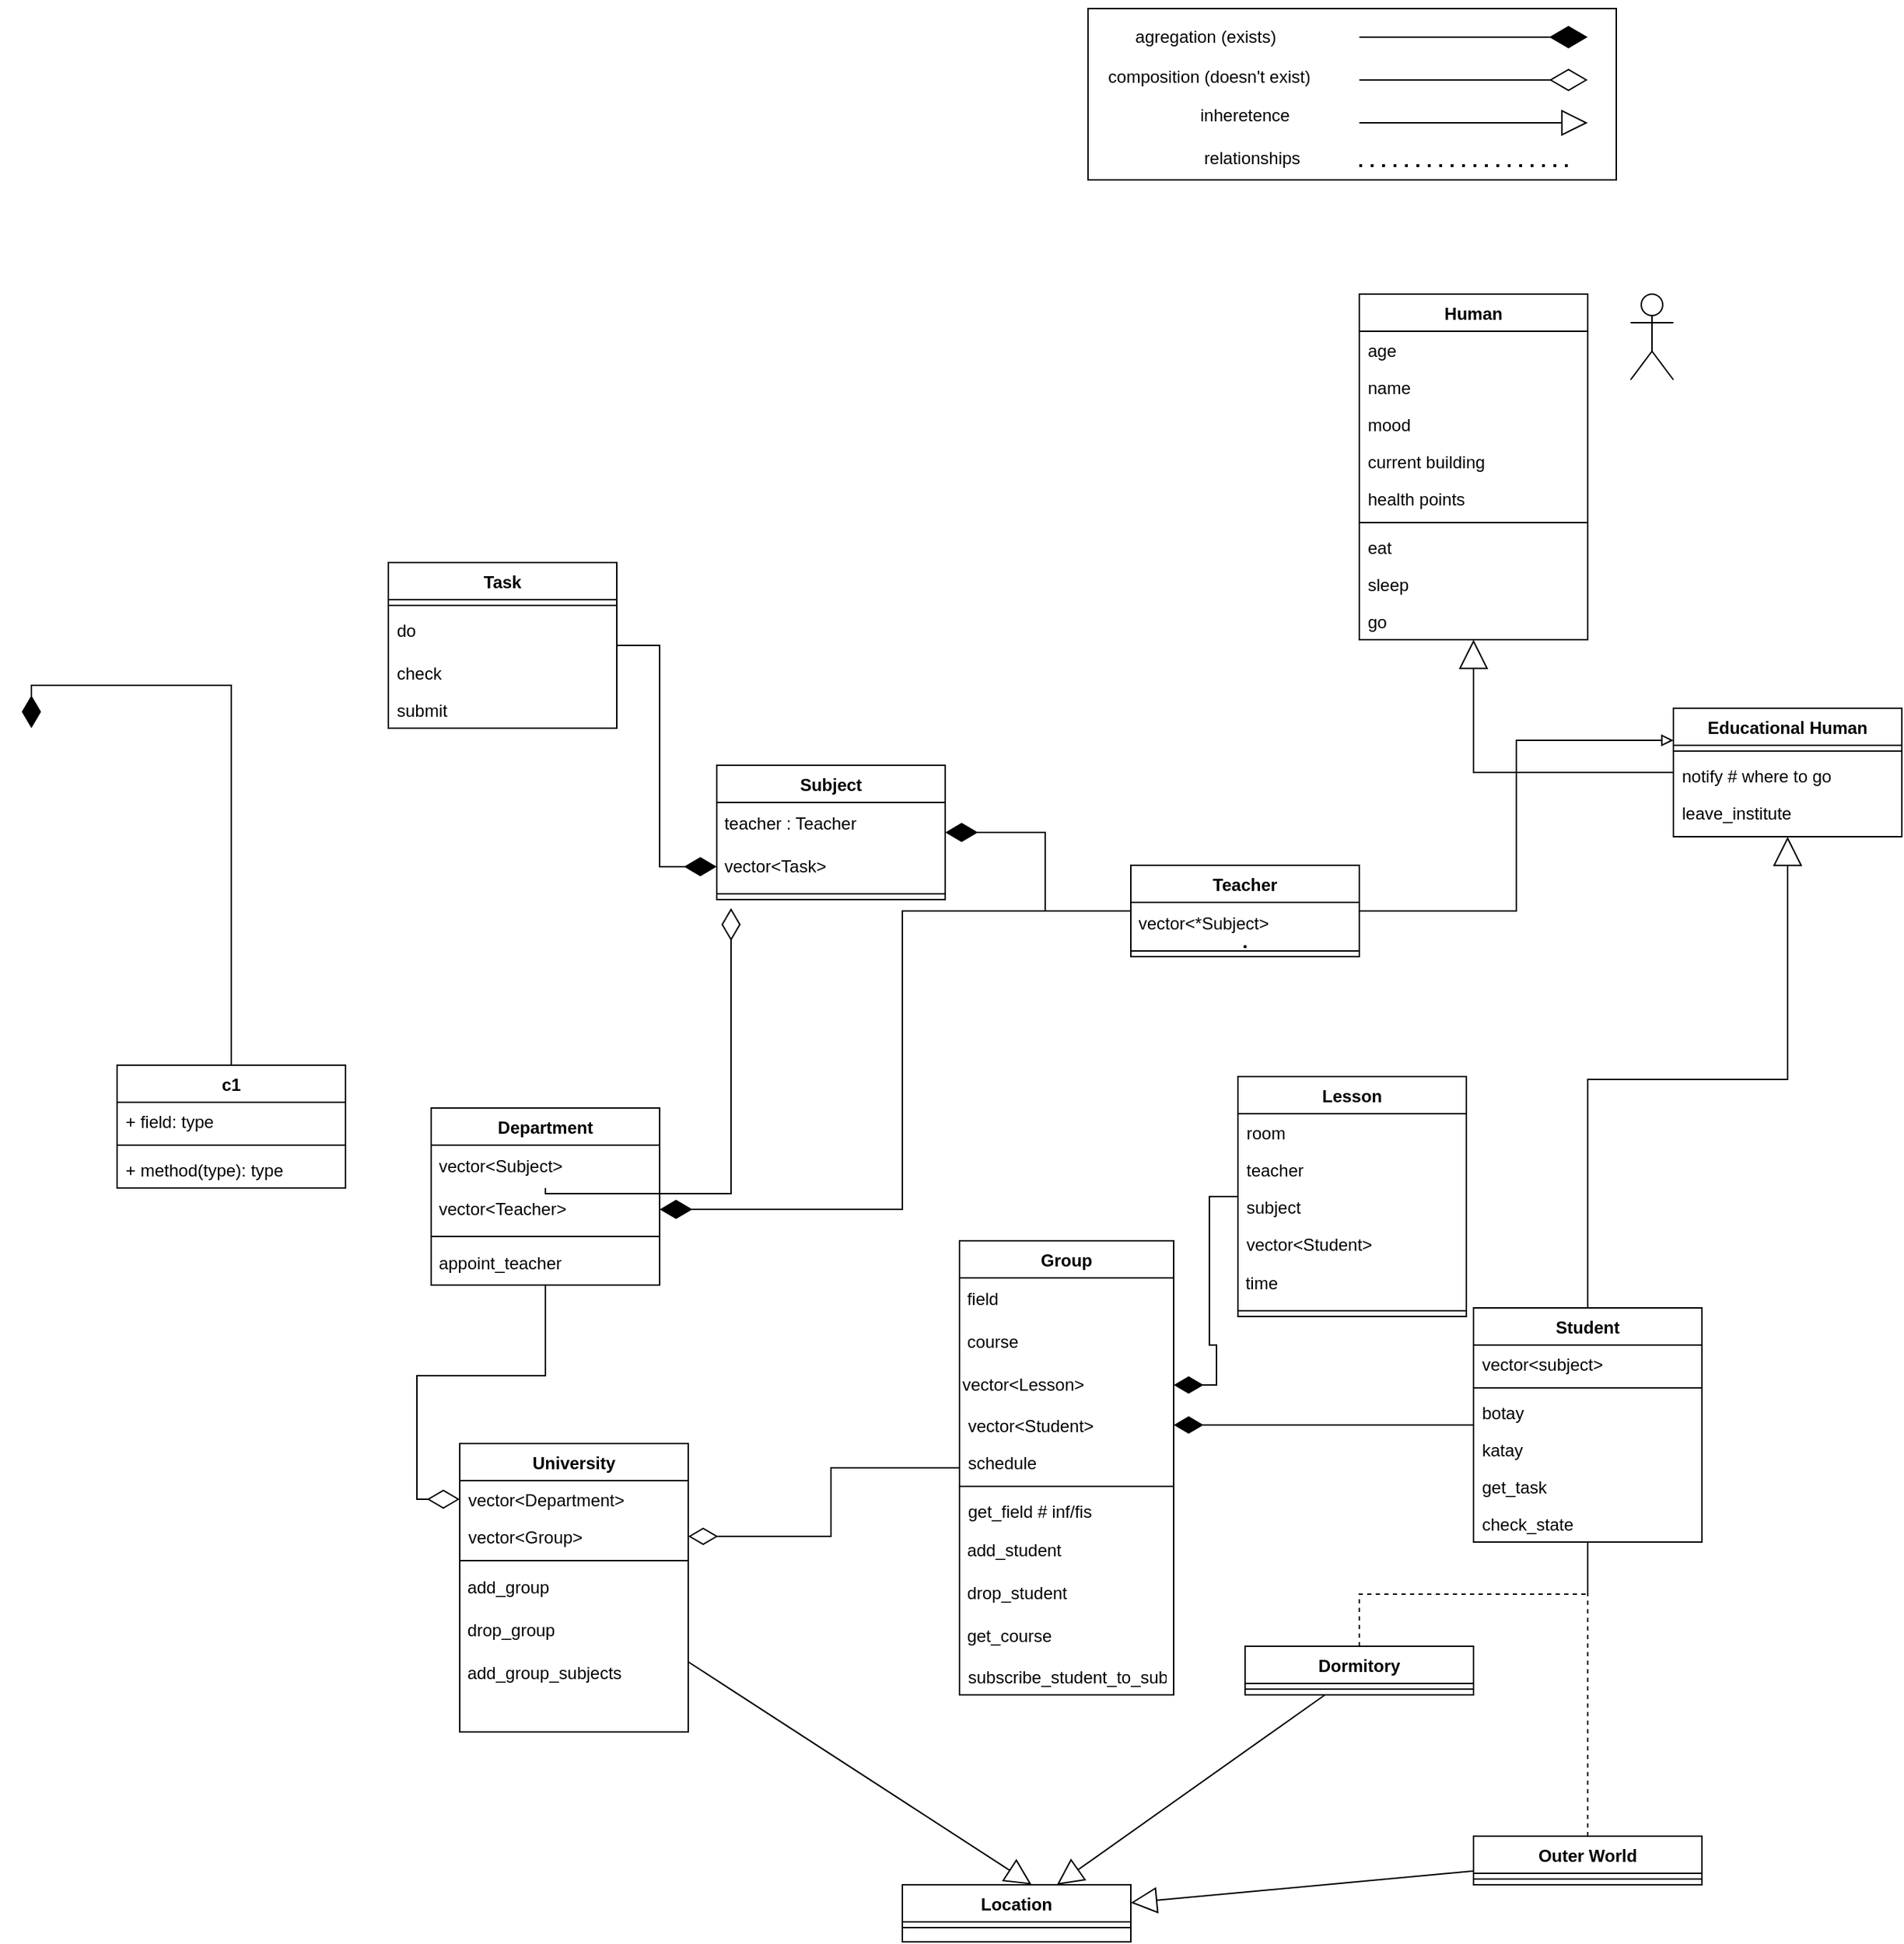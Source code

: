 <mxfile version="20.5.3" type="github" pages="2">
  <diagram id="C5RBs43oDa-KdzZeNtuy" name="arch">
    <mxGraphModel dx="1634" dy="439" grid="1" gridSize="10" guides="1" tooltips="1" connect="1" arrows="1" fold="1" page="1" pageScale="1" pageWidth="827" pageHeight="1169" math="0" shadow="0">
      <root>
        <mxCell id="WIyWlLk6GJQsqaUBKTNV-0" />
        <mxCell id="WIyWlLk6GJQsqaUBKTNV-1" parent="WIyWlLk6GJQsqaUBKTNV-0" />
        <mxCell id="woFlV1oVEV1j4pW9QUOj-0" value="" style="rounded=0;whiteSpace=wrap;html=1;" parent="WIyWlLk6GJQsqaUBKTNV-1" vertex="1">
          <mxGeometry x="590" y="540" width="370" height="120" as="geometry" />
        </mxCell>
        <mxCell id="LrhKDHcTdNilGxYMbkJ2-31" style="edgeStyle=orthogonalEdgeStyle;rounded=0;orthogonalLoop=1;jettySize=auto;html=1;endArrow=block;endFill=0;endSize=18;jumpSize=5;" parent="WIyWlLk6GJQsqaUBKTNV-1" source="woFlV1oVEV1j4pW9QUOj-1" target="woFlV1oVEV1j4pW9QUOj-28" edge="1">
          <mxGeometry relative="1" as="geometry" />
        </mxCell>
        <mxCell id="woFlV1oVEV1j4pW9QUOj-1" value="Educational Human&#xa;" style="swimlane;fontStyle=1;align=center;verticalAlign=top;childLayout=stackLayout;horizontal=1;startSize=26;horizontalStack=0;resizeParent=1;resizeLast=0;collapsible=1;marginBottom=0;rounded=0;shadow=0;strokeWidth=1;" parent="WIyWlLk6GJQsqaUBKTNV-1" vertex="1">
          <mxGeometry x="1000" y="1030" width="160" height="90" as="geometry">
            <mxRectangle x="230" y="140" width="160" height="26" as="alternateBounds" />
          </mxGeometry>
        </mxCell>
        <mxCell id="woFlV1oVEV1j4pW9QUOj-2" value="" style="line;html=1;strokeWidth=1;align=left;verticalAlign=middle;spacingTop=-1;spacingLeft=3;spacingRight=3;rotatable=0;labelPosition=right;points=[];portConstraint=eastwest;" parent="woFlV1oVEV1j4pW9QUOj-1" vertex="1">
          <mxGeometry y="26" width="160" height="8" as="geometry" />
        </mxCell>
        <mxCell id="woFlV1oVEV1j4pW9QUOj-3" value="notify # where to go" style="text;align=left;verticalAlign=top;spacingLeft=4;spacingRight=4;overflow=hidden;rotatable=0;points=[[0,0.5],[1,0.5]];portConstraint=eastwest;" parent="woFlV1oVEV1j4pW9QUOj-1" vertex="1">
          <mxGeometry y="34" width="160" height="26" as="geometry" />
        </mxCell>
        <mxCell id="woFlV1oVEV1j4pW9QUOj-4" value="leave_institute" style="text;strokeColor=none;fillColor=none;align=left;verticalAlign=top;spacingLeft=4;spacingRight=4;overflow=hidden;rotatable=0;points=[[0,0.5],[1,0.5]];portConstraint=eastwest;" parent="woFlV1oVEV1j4pW9QUOj-1" vertex="1">
          <mxGeometry y="60" width="160" height="26" as="geometry" />
        </mxCell>
        <mxCell id="LrhKDHcTdNilGxYMbkJ2-37" style="edgeStyle=orthogonalEdgeStyle;rounded=0;jumpSize=5;orthogonalLoop=1;jettySize=auto;html=1;endArrow=diamondThin;endFill=1;endSize=18;" parent="WIyWlLk6GJQsqaUBKTNV-1" source="woFlV1oVEV1j4pW9QUOj-5" target="woFlV1oVEV1j4pW9QUOj-46" edge="1">
          <mxGeometry relative="1" as="geometry" />
        </mxCell>
        <mxCell id="LrhKDHcTdNilGxYMbkJ2-39" style="edgeStyle=orthogonalEdgeStyle;rounded=0;jumpSize=5;orthogonalLoop=1;jettySize=auto;html=1;endArrow=block;endFill=0;endSize=18;" parent="WIyWlLk6GJQsqaUBKTNV-1" source="woFlV1oVEV1j4pW9QUOj-5" target="woFlV1oVEV1j4pW9QUOj-1" edge="1">
          <mxGeometry relative="1" as="geometry" />
        </mxCell>
        <mxCell id="woFlV1oVEV1j4pW9QUOj-5" value="Student" style="swimlane;fontStyle=1;align=center;verticalAlign=top;childLayout=stackLayout;horizontal=1;startSize=26;horizontalStack=0;resizeParent=1;resizeLast=0;collapsible=1;marginBottom=0;rounded=0;shadow=0;strokeWidth=1;" parent="WIyWlLk6GJQsqaUBKTNV-1" vertex="1">
          <mxGeometry x="860" y="1450" width="160" height="164" as="geometry">
            <mxRectangle x="130" y="380" width="160" height="26" as="alternateBounds" />
          </mxGeometry>
        </mxCell>
        <mxCell id="woFlV1oVEV1j4pW9QUOj-6" value="vector&lt;subject&gt;" style="text;align=left;verticalAlign=top;spacingLeft=4;spacingRight=4;overflow=hidden;rotatable=0;points=[[0,0.5],[1,0.5]];portConstraint=eastwest;" parent="woFlV1oVEV1j4pW9QUOj-5" vertex="1">
          <mxGeometry y="26" width="160" height="26" as="geometry" />
        </mxCell>
        <mxCell id="woFlV1oVEV1j4pW9QUOj-7" value="" style="line;html=1;strokeWidth=1;align=left;verticalAlign=middle;spacingTop=-1;spacingLeft=3;spacingRight=3;rotatable=0;labelPosition=right;points=[];portConstraint=eastwest;" parent="woFlV1oVEV1j4pW9QUOj-5" vertex="1">
          <mxGeometry y="52" width="160" height="8" as="geometry" />
        </mxCell>
        <mxCell id="woFlV1oVEV1j4pW9QUOj-8" value="botay" style="text;align=left;verticalAlign=top;spacingLeft=4;spacingRight=4;overflow=hidden;rotatable=0;points=[[0,0.5],[1,0.5]];portConstraint=eastwest;rounded=0;shadow=0;html=0;" parent="woFlV1oVEV1j4pW9QUOj-5" vertex="1">
          <mxGeometry y="60" width="160" height="26" as="geometry" />
        </mxCell>
        <mxCell id="woFlV1oVEV1j4pW9QUOj-9" value="katay" style="text;align=left;verticalAlign=top;spacingLeft=4;spacingRight=4;overflow=hidden;rotatable=0;points=[[0,0.5],[1,0.5]];portConstraint=eastwest;" parent="woFlV1oVEV1j4pW9QUOj-5" vertex="1">
          <mxGeometry y="86" width="160" height="26" as="geometry" />
        </mxCell>
        <mxCell id="woFlV1oVEV1j4pW9QUOj-10" value="get_task" style="text;strokeColor=none;fillColor=none;align=left;verticalAlign=top;spacingLeft=4;spacingRight=4;overflow=hidden;rotatable=0;points=[[0,0.5],[1,0.5]];portConstraint=eastwest;" parent="woFlV1oVEV1j4pW9QUOj-5" vertex="1">
          <mxGeometry y="112" width="160" height="26" as="geometry" />
        </mxCell>
        <mxCell id="woFlV1oVEV1j4pW9QUOj-11" value="check_state" style="text;strokeColor=none;fillColor=none;align=left;verticalAlign=top;spacingLeft=4;spacingRight=4;overflow=hidden;rotatable=0;points=[[0,0.5],[1,0.5]];portConstraint=eastwest;" parent="woFlV1oVEV1j4pW9QUOj-5" vertex="1">
          <mxGeometry y="138" width="160" height="26" as="geometry" />
        </mxCell>
        <mxCell id="LrhKDHcTdNilGxYMbkJ2-7" style="edgeStyle=orthogonalEdgeStyle;rounded=0;orthogonalLoop=1;jettySize=auto;html=1;endArrow=diamondThin;endFill=1;endSize=20;" parent="WIyWlLk6GJQsqaUBKTNV-1" source="woFlV1oVEV1j4pW9QUOj-13" target="woFlV1oVEV1j4pW9QUOj-57" edge="1">
          <mxGeometry relative="1" as="geometry" />
        </mxCell>
        <mxCell id="LrhKDHcTdNilGxYMbkJ2-15" style="edgeStyle=orthogonalEdgeStyle;rounded=0;orthogonalLoop=1;jettySize=auto;html=1;entryX=1;entryY=0.5;entryDx=0;entryDy=0;endArrow=diamondThin;endFill=1;endSize=20;" parent="WIyWlLk6GJQsqaUBKTNV-1" source="woFlV1oVEV1j4pW9QUOj-13" target="Tr1wXnMccKkS8jmOAOGS-6" edge="1">
          <mxGeometry relative="1" as="geometry" />
        </mxCell>
        <mxCell id="ZGn9tjUI-4wsM2FZ2MBE-4" style="edgeStyle=orthogonalEdgeStyle;rounded=0;orthogonalLoop=1;jettySize=auto;html=1;entryX=0;entryY=0.25;entryDx=0;entryDy=0;endArrow=block;endFill=0;" parent="WIyWlLk6GJQsqaUBKTNV-1" source="woFlV1oVEV1j4pW9QUOj-13" target="woFlV1oVEV1j4pW9QUOj-1" edge="1">
          <mxGeometry relative="1" as="geometry" />
        </mxCell>
        <mxCell id="woFlV1oVEV1j4pW9QUOj-13" value="Teacher" style="swimlane;fontStyle=1;align=center;verticalAlign=top;childLayout=stackLayout;horizontal=1;startSize=26;horizontalStack=0;resizeParent=1;resizeLast=0;collapsible=1;marginBottom=0;rounded=0;shadow=0;strokeWidth=1;" parent="WIyWlLk6GJQsqaUBKTNV-1" vertex="1">
          <mxGeometry x="620" y="1140" width="160" height="64" as="geometry">
            <mxRectangle x="340" y="380" width="170" height="26" as="alternateBounds" />
          </mxGeometry>
        </mxCell>
        <mxCell id="We35gUxAU1qfg7IX_MAo-0" value="&lt;div style=&quot;&quot;&gt;&lt;span style=&quot;background-color: initial;&quot;&gt;&amp;nbsp;vector&amp;lt;*Subject&amp;gt;&lt;/span&gt;&lt;/div&gt;" style="text;html=1;strokeColor=none;fillColor=none;align=left;verticalAlign=middle;whiteSpace=wrap;rounded=0;" parent="woFlV1oVEV1j4pW9QUOj-13" vertex="1">
          <mxGeometry y="26" width="160" height="30" as="geometry" />
        </mxCell>
        <mxCell id="woFlV1oVEV1j4pW9QUOj-14" value="" style="line;html=1;strokeWidth=1;align=left;verticalAlign=middle;spacingTop=-1;spacingLeft=3;spacingRight=3;rotatable=0;labelPosition=right;points=[];portConstraint=eastwest;" parent="woFlV1oVEV1j4pW9QUOj-13" vertex="1">
          <mxGeometry y="56" width="160" height="8" as="geometry" />
        </mxCell>
        <mxCell id="woFlV1oVEV1j4pW9QUOj-23" value="" style="endArrow=none;dashed=1;html=1;dashPattern=1 3;strokeWidth=2;rounded=0;startArrow=none;" parent="woFlV1oVEV1j4pW9QUOj-13" source="We35gUxAU1qfg7IX_MAo-0" target="woFlV1oVEV1j4pW9QUOj-13" edge="1">
          <mxGeometry width="50" height="50" relative="1" as="geometry">
            <mxPoint x="240" y="500" as="sourcePoint" />
            <mxPoint x="290" y="450" as="targetPoint" />
          </mxGeometry>
        </mxCell>
        <mxCell id="woFlV1oVEV1j4pW9QUOj-16" value="University&#xa;" style="swimlane;fontStyle=1;align=center;verticalAlign=top;childLayout=stackLayout;horizontal=1;startSize=26;horizontalStack=0;resizeParent=1;resizeLast=0;collapsible=1;marginBottom=0;rounded=0;shadow=0;strokeWidth=1;" parent="WIyWlLk6GJQsqaUBKTNV-1" vertex="1">
          <mxGeometry x="150" y="1545" width="160" height="202" as="geometry">
            <mxRectangle x="550" y="140" width="160" height="26" as="alternateBounds" />
          </mxGeometry>
        </mxCell>
        <mxCell id="woFlV1oVEV1j4pW9QUOj-17" value="vector&lt;Department&gt;" style="text;align=left;verticalAlign=top;spacingLeft=4;spacingRight=4;overflow=hidden;rotatable=0;points=[[0,0.5],[1,0.5]];portConstraint=eastwest;rounded=0;shadow=0;html=0;" parent="woFlV1oVEV1j4pW9QUOj-16" vertex="1">
          <mxGeometry y="26" width="160" height="26" as="geometry" />
        </mxCell>
        <mxCell id="woFlV1oVEV1j4pW9QUOj-18" value="vector&lt;Group&gt;" style="text;align=left;verticalAlign=top;spacingLeft=4;spacingRight=4;overflow=hidden;rotatable=0;points=[[0,0.5],[1,0.5]];portConstraint=eastwest;" parent="woFlV1oVEV1j4pW9QUOj-16" vertex="1">
          <mxGeometry y="52" width="160" height="26" as="geometry" />
        </mxCell>
        <mxCell id="woFlV1oVEV1j4pW9QUOj-19" value="" style="line;html=1;strokeWidth=1;align=left;verticalAlign=middle;spacingTop=-1;spacingLeft=3;spacingRight=3;rotatable=0;labelPosition=right;points=[];portConstraint=eastwest;" parent="woFlV1oVEV1j4pW9QUOj-16" vertex="1">
          <mxGeometry y="78" width="160" height="8" as="geometry" />
        </mxCell>
        <mxCell id="Tr1wXnMccKkS8jmOAOGS-8" value="&amp;nbsp;add_group" style="text;html=1;strokeColor=none;fillColor=none;align=left;verticalAlign=middle;whiteSpace=wrap;rounded=0;" parent="woFlV1oVEV1j4pW9QUOj-16" vertex="1">
          <mxGeometry y="86" width="160" height="30" as="geometry" />
        </mxCell>
        <mxCell id="Tr1wXnMccKkS8jmOAOGS-9" value="&amp;nbsp;drop_group" style="text;html=1;strokeColor=none;fillColor=none;align=left;verticalAlign=middle;whiteSpace=wrap;rounded=0;" parent="woFlV1oVEV1j4pW9QUOj-16" vertex="1">
          <mxGeometry y="116" width="160" height="30" as="geometry" />
        </mxCell>
        <mxCell id="C6x7ee5KCeMyJj1YMYHy-2" value="&lt;div style=&quot;&quot;&gt;&lt;span style=&quot;background-color: initial;&quot;&gt;&amp;nbsp;add_group_subjects&lt;/span&gt;&lt;/div&gt;" style="text;html=1;strokeColor=none;fillColor=none;align=left;verticalAlign=middle;whiteSpace=wrap;rounded=0;" parent="woFlV1oVEV1j4pW9QUOj-16" vertex="1">
          <mxGeometry y="146" width="160" height="30" as="geometry" />
        </mxCell>
        <mxCell id="LrhKDHcTdNilGxYMbkJ2-34" style="edgeStyle=orthogonalEdgeStyle;rounded=0;jumpSize=5;orthogonalLoop=1;jettySize=auto;html=1;dashed=1;endArrow=none;endFill=0;endSize=18;" parent="WIyWlLk6GJQsqaUBKTNV-1" source="woFlV1oVEV1j4pW9QUOj-20" target="woFlV1oVEV1j4pW9QUOj-5" edge="1">
          <mxGeometry relative="1" as="geometry" />
        </mxCell>
        <mxCell id="woFlV1oVEV1j4pW9QUOj-20" value="Dormitory" style="swimlane;fontStyle=1;align=center;verticalAlign=top;childLayout=stackLayout;horizontal=1;startSize=26;horizontalStack=0;resizeParent=1;resizeParentMax=0;resizeLast=0;collapsible=1;marginBottom=0;" parent="WIyWlLk6GJQsqaUBKTNV-1" vertex="1">
          <mxGeometry x="700" y="1687" width="160" height="34" as="geometry" />
        </mxCell>
        <mxCell id="woFlV1oVEV1j4pW9QUOj-21" value="" style="line;strokeWidth=1;fillColor=none;align=left;verticalAlign=middle;spacingTop=-1;spacingLeft=3;spacingRight=3;rotatable=0;labelPosition=right;points=[];portConstraint=eastwest;strokeColor=inherit;" parent="woFlV1oVEV1j4pW9QUOj-20" vertex="1">
          <mxGeometry y="26" width="160" height="8" as="geometry" />
        </mxCell>
        <mxCell id="LrhKDHcTdNilGxYMbkJ2-35" style="edgeStyle=orthogonalEdgeStyle;rounded=0;jumpSize=5;orthogonalLoop=1;jettySize=auto;html=1;dashed=1;endArrow=none;endFill=0;endSize=18;" parent="WIyWlLk6GJQsqaUBKTNV-1" source="woFlV1oVEV1j4pW9QUOj-24" target="woFlV1oVEV1j4pW9QUOj-5" edge="1">
          <mxGeometry relative="1" as="geometry" />
        </mxCell>
        <mxCell id="woFlV1oVEV1j4pW9QUOj-24" value="Outer World&#xa;" style="swimlane;fontStyle=1;align=center;verticalAlign=top;childLayout=stackLayout;horizontal=1;startSize=26;horizontalStack=0;resizeParent=1;resizeParentMax=0;resizeLast=0;collapsible=1;marginBottom=0;" parent="WIyWlLk6GJQsqaUBKTNV-1" vertex="1">
          <mxGeometry x="860" y="1820" width="160" height="34" as="geometry" />
        </mxCell>
        <mxCell id="woFlV1oVEV1j4pW9QUOj-25" value="" style="line;strokeWidth=1;fillColor=none;align=left;verticalAlign=middle;spacingTop=-1;spacingLeft=3;spacingRight=3;rotatable=0;labelPosition=right;points=[];portConstraint=eastwest;strokeColor=inherit;" parent="woFlV1oVEV1j4pW9QUOj-24" vertex="1">
          <mxGeometry y="26" width="160" height="8" as="geometry" />
        </mxCell>
        <mxCell id="woFlV1oVEV1j4pW9QUOj-28" value="Human" style="swimlane;fontStyle=1;align=center;verticalAlign=top;childLayout=stackLayout;horizontal=1;startSize=26;horizontalStack=0;resizeParent=1;resizeParentMax=0;resizeLast=0;collapsible=1;marginBottom=0;" parent="WIyWlLk6GJQsqaUBKTNV-1" vertex="1">
          <mxGeometry x="780" y="740" width="160" height="242" as="geometry" />
        </mxCell>
        <mxCell id="woFlV1oVEV1j4pW9QUOj-29" value="age" style="text;strokeColor=none;fillColor=none;align=left;verticalAlign=top;spacingLeft=4;spacingRight=4;overflow=hidden;rotatable=0;points=[[0,0.5],[1,0.5]];portConstraint=eastwest;" parent="woFlV1oVEV1j4pW9QUOj-28" vertex="1">
          <mxGeometry y="26" width="160" height="26" as="geometry" />
        </mxCell>
        <mxCell id="woFlV1oVEV1j4pW9QUOj-30" value="name" style="text;strokeColor=none;fillColor=none;align=left;verticalAlign=top;spacingLeft=4;spacingRight=4;overflow=hidden;rotatable=0;points=[[0,0.5],[1,0.5]];portConstraint=eastwest;" parent="woFlV1oVEV1j4pW9QUOj-28" vertex="1">
          <mxGeometry y="52" width="160" height="26" as="geometry" />
        </mxCell>
        <mxCell id="woFlV1oVEV1j4pW9QUOj-31" value="mood&#xa;" style="text;strokeColor=none;fillColor=none;align=left;verticalAlign=top;spacingLeft=4;spacingRight=4;overflow=hidden;rotatable=0;points=[[0,0.5],[1,0.5]];portConstraint=eastwest;" parent="woFlV1oVEV1j4pW9QUOj-28" vertex="1">
          <mxGeometry y="78" width="160" height="26" as="geometry" />
        </mxCell>
        <mxCell id="woFlV1oVEV1j4pW9QUOj-32" value="current building" style="text;strokeColor=none;fillColor=none;align=left;verticalAlign=top;spacingLeft=4;spacingRight=4;overflow=hidden;rotatable=0;points=[[0,0.5],[1,0.5]];portConstraint=eastwest;" parent="woFlV1oVEV1j4pW9QUOj-28" vertex="1">
          <mxGeometry y="104" width="160" height="26" as="geometry" />
        </mxCell>
        <mxCell id="woFlV1oVEV1j4pW9QUOj-33" value="health points" style="text;strokeColor=none;fillColor=none;align=left;verticalAlign=top;spacingLeft=4;spacingRight=4;overflow=hidden;rotatable=0;points=[[0,0.5],[1,0.5]];portConstraint=eastwest;" parent="woFlV1oVEV1j4pW9QUOj-28" vertex="1">
          <mxGeometry y="130" width="160" height="26" as="geometry" />
        </mxCell>
        <mxCell id="woFlV1oVEV1j4pW9QUOj-34" value="" style="line;strokeWidth=1;fillColor=none;align=left;verticalAlign=middle;spacingTop=-1;spacingLeft=3;spacingRight=3;rotatable=0;labelPosition=right;points=[];portConstraint=eastwest;strokeColor=inherit;" parent="woFlV1oVEV1j4pW9QUOj-28" vertex="1">
          <mxGeometry y="156" width="160" height="8" as="geometry" />
        </mxCell>
        <mxCell id="woFlV1oVEV1j4pW9QUOj-35" value="eat" style="text;strokeColor=none;fillColor=none;align=left;verticalAlign=top;spacingLeft=4;spacingRight=4;overflow=hidden;rotatable=0;points=[[0,0.5],[1,0.5]];portConstraint=eastwest;" parent="woFlV1oVEV1j4pW9QUOj-28" vertex="1">
          <mxGeometry y="164" width="160" height="26" as="geometry" />
        </mxCell>
        <mxCell id="woFlV1oVEV1j4pW9QUOj-36" value="sleep" style="text;strokeColor=none;fillColor=none;align=left;verticalAlign=top;spacingLeft=4;spacingRight=4;overflow=hidden;rotatable=0;points=[[0,0.5],[1,0.5]];portConstraint=eastwest;" parent="woFlV1oVEV1j4pW9QUOj-28" vertex="1">
          <mxGeometry y="190" width="160" height="26" as="geometry" />
        </mxCell>
        <mxCell id="woFlV1oVEV1j4pW9QUOj-37" value="go&#xa;" style="text;strokeColor=none;fillColor=none;align=left;verticalAlign=top;spacingLeft=4;spacingRight=4;overflow=hidden;rotatable=0;points=[[0,0.5],[1,0.5]];portConstraint=eastwest;" parent="woFlV1oVEV1j4pW9QUOj-28" vertex="1">
          <mxGeometry y="216" width="160" height="26" as="geometry" />
        </mxCell>
        <mxCell id="woFlV1oVEV1j4pW9QUOj-38" value="Location" style="swimlane;fontStyle=1;align=center;verticalAlign=top;childLayout=stackLayout;horizontal=1;startSize=26;horizontalStack=0;resizeParent=1;resizeLast=0;collapsible=1;marginBottom=0;rounded=0;shadow=0;strokeWidth=1;" parent="WIyWlLk6GJQsqaUBKTNV-1" vertex="1">
          <mxGeometry x="460" y="1854" width="160" height="40" as="geometry">
            <mxRectangle x="550" y="140" width="160" height="26" as="alternateBounds" />
          </mxGeometry>
        </mxCell>
        <mxCell id="woFlV1oVEV1j4pW9QUOj-39" value="" style="line;html=1;strokeWidth=1;align=left;verticalAlign=middle;spacingTop=-1;spacingLeft=3;spacingRight=3;rotatable=0;labelPosition=right;points=[];portConstraint=eastwest;" parent="woFlV1oVEV1j4pW9QUOj-38" vertex="1">
          <mxGeometry y="26" width="160" height="8" as="geometry" />
        </mxCell>
        <mxCell id="woFlV1oVEV1j4pW9QUOj-40" value="" style="endArrow=block;endSize=16;endFill=0;html=1;rounded=0;" parent="WIyWlLk6GJQsqaUBKTNV-1" source="woFlV1oVEV1j4pW9QUOj-24" target="woFlV1oVEV1j4pW9QUOj-38" edge="1">
          <mxGeometry width="160" relative="1" as="geometry">
            <mxPoint x="480" y="1910" as="sourcePoint" />
            <mxPoint x="640" y="1910" as="targetPoint" />
          </mxGeometry>
        </mxCell>
        <mxCell id="woFlV1oVEV1j4pW9QUOj-41" value="" style="endArrow=block;endSize=16;endFill=0;html=1;rounded=0;entryX=0.565;entryY=-0.005;entryDx=0;entryDy=0;entryPerimeter=0;" parent="WIyWlLk6GJQsqaUBKTNV-1" source="woFlV1oVEV1j4pW9QUOj-16" target="woFlV1oVEV1j4pW9QUOj-38" edge="1">
          <mxGeometry width="160" relative="1" as="geometry">
            <mxPoint x="479.736" y="1836" as="sourcePoint" />
            <mxPoint x="505.547" y="1950" as="targetPoint" />
          </mxGeometry>
        </mxCell>
        <mxCell id="woFlV1oVEV1j4pW9QUOj-42" value="" style="endArrow=block;endSize=16;endFill=0;html=1;rounded=0;" parent="WIyWlLk6GJQsqaUBKTNV-1" source="woFlV1oVEV1j4pW9QUOj-20" target="woFlV1oVEV1j4pW9QUOj-38" edge="1">
          <mxGeometry width="160" relative="1" as="geometry">
            <mxPoint x="489.736" y="1846" as="sourcePoint" />
            <mxPoint x="515.547" y="1960" as="targetPoint" />
          </mxGeometry>
        </mxCell>
        <mxCell id="LrhKDHcTdNilGxYMbkJ2-36" style="edgeStyle=orthogonalEdgeStyle;rounded=0;jumpSize=5;orthogonalLoop=1;jettySize=auto;html=1;endArrow=diamondThin;endFill=0;endSize=18;" parent="WIyWlLk6GJQsqaUBKTNV-1" source="woFlV1oVEV1j4pW9QUOj-45" target="woFlV1oVEV1j4pW9QUOj-18" edge="1">
          <mxGeometry relative="1" as="geometry" />
        </mxCell>
        <mxCell id="woFlV1oVEV1j4pW9QUOj-45" value="Group" style="swimlane;fontStyle=1;align=center;verticalAlign=top;childLayout=stackLayout;horizontal=1;startSize=26;horizontalStack=0;resizeParent=1;resizeParentMax=0;resizeLast=0;collapsible=1;marginBottom=0;" parent="WIyWlLk6GJQsqaUBKTNV-1" vertex="1">
          <mxGeometry x="500" y="1403" width="150" height="318" as="geometry" />
        </mxCell>
        <mxCell id="Tr1wXnMccKkS8jmOAOGS-1" value="&lt;div style=&quot;&quot;&gt;&lt;span style=&quot;background-color: initial;&quot;&gt;&amp;nbsp;field&lt;/span&gt;&lt;/div&gt;" style="text;html=1;strokeColor=none;fillColor=none;align=left;verticalAlign=middle;whiteSpace=wrap;rounded=0;" parent="woFlV1oVEV1j4pW9QUOj-45" vertex="1">
          <mxGeometry y="26" width="150" height="30" as="geometry" />
        </mxCell>
        <mxCell id="Tr1wXnMccKkS8jmOAOGS-2" value="&amp;nbsp;course" style="text;html=1;strokeColor=none;fillColor=none;align=left;verticalAlign=middle;whiteSpace=wrap;rounded=0;" parent="woFlV1oVEV1j4pW9QUOj-45" vertex="1">
          <mxGeometry y="56" width="150" height="30" as="geometry" />
        </mxCell>
        <mxCell id="LrhKDHcTdNilGxYMbkJ2-25" value="vector&amp;lt;Lesson&amp;gt;" style="text;html=1;strokeColor=none;fillColor=none;align=left;verticalAlign=middle;whiteSpace=wrap;rounded=0;" parent="woFlV1oVEV1j4pW9QUOj-45" vertex="1">
          <mxGeometry y="86" width="150" height="30" as="geometry" />
        </mxCell>
        <mxCell id="woFlV1oVEV1j4pW9QUOj-46" value="vector&lt;Student&gt;" style="text;strokeColor=none;fillColor=none;align=left;verticalAlign=top;spacingLeft=4;spacingRight=4;overflow=hidden;rotatable=0;points=[[0,0.5],[1,0.5]];portConstraint=eastwest;" parent="woFlV1oVEV1j4pW9QUOj-45" vertex="1">
          <mxGeometry y="116" width="150" height="26" as="geometry" />
        </mxCell>
        <mxCell id="LrhKDHcTdNilGxYMbkJ2-26" value="schedule" style="text;align=left;verticalAlign=top;spacingLeft=4;spacingRight=4;overflow=hidden;rotatable=0;points=[[0,0.5],[1,0.5]];portConstraint=eastwest;" parent="woFlV1oVEV1j4pW9QUOj-45" vertex="1">
          <mxGeometry y="142" width="150" height="26" as="geometry" />
        </mxCell>
        <mxCell id="woFlV1oVEV1j4pW9QUOj-48" value="" style="line;strokeWidth=1;fillColor=none;align=left;verticalAlign=middle;spacingTop=-1;spacingLeft=3;spacingRight=3;rotatable=0;labelPosition=right;points=[];portConstraint=eastwest;strokeColor=inherit;" parent="woFlV1oVEV1j4pW9QUOj-45" vertex="1">
          <mxGeometry y="168" width="150" height="8" as="geometry" />
        </mxCell>
        <mxCell id="woFlV1oVEV1j4pW9QUOj-49" value="get_field # inf/fis" style="text;strokeColor=none;fillColor=none;align=left;verticalAlign=top;spacingLeft=4;spacingRight=4;overflow=hidden;rotatable=0;points=[[0,0.5],[1,0.5]];portConstraint=eastwest;" parent="woFlV1oVEV1j4pW9QUOj-45" vertex="1">
          <mxGeometry y="176" width="150" height="26" as="geometry" />
        </mxCell>
        <mxCell id="Tr1wXnMccKkS8jmOAOGS-3" value="&amp;nbsp;add_student" style="text;html=1;strokeColor=none;fillColor=none;align=left;verticalAlign=middle;whiteSpace=wrap;rounded=0;" parent="woFlV1oVEV1j4pW9QUOj-45" vertex="1">
          <mxGeometry y="202" width="150" height="30" as="geometry" />
        </mxCell>
        <mxCell id="Tr1wXnMccKkS8jmOAOGS-4" value="&amp;nbsp;drop_student" style="text;html=1;strokeColor=none;fillColor=none;align=left;verticalAlign=middle;whiteSpace=wrap;rounded=0;" parent="woFlV1oVEV1j4pW9QUOj-45" vertex="1">
          <mxGeometry y="232" width="150" height="30" as="geometry" />
        </mxCell>
        <mxCell id="Tr1wXnMccKkS8jmOAOGS-0" value="&amp;nbsp;get_course" style="text;html=1;strokeColor=none;fillColor=none;align=left;verticalAlign=middle;whiteSpace=wrap;rounded=0;" parent="woFlV1oVEV1j4pW9QUOj-45" vertex="1">
          <mxGeometry y="262" width="150" height="30" as="geometry" />
        </mxCell>
        <mxCell id="woFlV1oVEV1j4pW9QUOj-50" value="subscribe_student_to_subject" style="text;strokeColor=none;fillColor=none;align=left;verticalAlign=top;spacingLeft=4;spacingRight=4;overflow=hidden;rotatable=0;points=[[0,0.5],[1,0.5]];portConstraint=eastwest;" parent="woFlV1oVEV1j4pW9QUOj-45" vertex="1">
          <mxGeometry y="292" width="150" height="26" as="geometry" />
        </mxCell>
        <mxCell id="LrhKDHcTdNilGxYMbkJ2-17" style="edgeStyle=orthogonalEdgeStyle;rounded=0;orthogonalLoop=1;jettySize=auto;html=1;endArrow=diamondThin;endFill=0;endSize=20;" parent="WIyWlLk6GJQsqaUBKTNV-1" source="woFlV1oVEV1j4pW9QUOj-53" target="woFlV1oVEV1j4pW9QUOj-17" edge="1">
          <mxGeometry relative="1" as="geometry" />
        </mxCell>
        <mxCell id="woFlV1oVEV1j4pW9QUOj-53" value="Department" style="swimlane;fontStyle=1;align=center;verticalAlign=top;childLayout=stackLayout;horizontal=1;startSize=26;horizontalStack=0;resizeParent=1;resizeParentMax=0;resizeLast=0;collapsible=1;marginBottom=0;" parent="WIyWlLk6GJQsqaUBKTNV-1" vertex="1">
          <mxGeometry x="130" y="1310" width="160" height="124" as="geometry" />
        </mxCell>
        <mxCell id="Tr1wXnMccKkS8jmOAOGS-5" value="&amp;nbsp;vector&amp;lt;Subject&amp;gt;" style="text;html=1;strokeColor=none;fillColor=none;align=left;verticalAlign=middle;whiteSpace=wrap;rounded=0;" parent="woFlV1oVEV1j4pW9QUOj-53" vertex="1">
          <mxGeometry y="26" width="160" height="30" as="geometry" />
        </mxCell>
        <mxCell id="Tr1wXnMccKkS8jmOAOGS-6" value="&amp;nbsp;vector&amp;lt;Teacher&amp;gt;" style="text;html=1;strokeColor=none;fillColor=none;align=left;verticalAlign=middle;whiteSpace=wrap;rounded=0;" parent="woFlV1oVEV1j4pW9QUOj-53" vertex="1">
          <mxGeometry y="56" width="160" height="30" as="geometry" />
        </mxCell>
        <mxCell id="woFlV1oVEV1j4pW9QUOj-54" value="" style="line;strokeWidth=1;fillColor=none;align=left;verticalAlign=middle;spacingTop=-1;spacingLeft=3;spacingRight=3;rotatable=0;labelPosition=right;points=[];portConstraint=eastwest;strokeColor=inherit;" parent="woFlV1oVEV1j4pW9QUOj-53" vertex="1">
          <mxGeometry y="86" width="160" height="8" as="geometry" />
        </mxCell>
        <mxCell id="C6x7ee5KCeMyJj1YMYHy-3" value="&amp;nbsp;appoint_teacher" style="text;html=1;strokeColor=none;fillColor=none;align=left;verticalAlign=middle;whiteSpace=wrap;rounded=0;" parent="woFlV1oVEV1j4pW9QUOj-53" vertex="1">
          <mxGeometry y="94" width="160" height="30" as="geometry" />
        </mxCell>
        <mxCell id="woFlV1oVEV1j4pW9QUOj-61" value="Task" style="swimlane;fontStyle=1;align=center;verticalAlign=top;childLayout=stackLayout;horizontal=1;startSize=26;horizontalStack=0;resizeParent=1;resizeParentMax=0;resizeLast=0;collapsible=1;marginBottom=0;" parent="WIyWlLk6GJQsqaUBKTNV-1" vertex="1">
          <mxGeometry x="100" y="928" width="160" height="116" as="geometry" />
        </mxCell>
        <mxCell id="woFlV1oVEV1j4pW9QUOj-62" value="" style="line;strokeWidth=1;fillColor=none;align=left;verticalAlign=middle;spacingTop=-1;spacingLeft=3;spacingRight=3;rotatable=0;labelPosition=right;points=[];portConstraint=eastwest;strokeColor=inherit;" parent="woFlV1oVEV1j4pW9QUOj-61" vertex="1">
          <mxGeometry y="26" width="160" height="8" as="geometry" />
        </mxCell>
        <mxCell id="woFlV1oVEV1j4pW9QUOj-63" value="do" style="text;strokeColor=none;fillColor=none;align=left;verticalAlign=top;spacingLeft=4;spacingRight=4;overflow=hidden;rotatable=0;points=[[0,0.5],[1,0.5]];portConstraint=eastwest;" parent="woFlV1oVEV1j4pW9QUOj-61" vertex="1">
          <mxGeometry y="34" width="160" height="30" as="geometry" />
        </mxCell>
        <mxCell id="woFlV1oVEV1j4pW9QUOj-64" value="check" style="text;strokeColor=none;fillColor=none;align=left;verticalAlign=top;spacingLeft=4;spacingRight=4;overflow=hidden;rotatable=0;points=[[0,0.5],[1,0.5]];portConstraint=eastwest;" parent="woFlV1oVEV1j4pW9QUOj-61" vertex="1">
          <mxGeometry y="64" width="160" height="26" as="geometry" />
        </mxCell>
        <mxCell id="woFlV1oVEV1j4pW9QUOj-65" value="submit" style="text;strokeColor=none;fillColor=none;align=left;verticalAlign=top;spacingLeft=4;spacingRight=4;overflow=hidden;rotatable=0;points=[[0,0.5],[1,0.5]];portConstraint=eastwest;" parent="woFlV1oVEV1j4pW9QUOj-61" vertex="1">
          <mxGeometry y="90" width="160" height="26" as="geometry" />
        </mxCell>
        <mxCell id="LrhKDHcTdNilGxYMbkJ2-38" style="edgeStyle=orthogonalEdgeStyle;rounded=0;jumpSize=5;orthogonalLoop=1;jettySize=auto;html=1;entryX=1;entryY=0.5;entryDx=0;entryDy=0;endArrow=diamondThin;endFill=1;endSize=18;" parent="WIyWlLk6GJQsqaUBKTNV-1" source="woFlV1oVEV1j4pW9QUOj-67" target="LrhKDHcTdNilGxYMbkJ2-25" edge="1">
          <mxGeometry relative="1" as="geometry" />
        </mxCell>
        <mxCell id="woFlV1oVEV1j4pW9QUOj-67" value="Lesson" style="swimlane;fontStyle=1;align=center;verticalAlign=top;childLayout=stackLayout;horizontal=1;startSize=26;horizontalStack=0;resizeParent=1;resizeParentMax=0;resizeLast=0;collapsible=1;marginBottom=0;" parent="WIyWlLk6GJQsqaUBKTNV-1" vertex="1">
          <mxGeometry x="695" y="1288" width="160" height="168" as="geometry" />
        </mxCell>
        <mxCell id="woFlV1oVEV1j4pW9QUOj-68" value="room" style="text;strokeColor=none;fillColor=none;align=left;verticalAlign=top;spacingLeft=4;spacingRight=4;overflow=hidden;rotatable=0;points=[[0,0.5],[1,0.5]];portConstraint=eastwest;" parent="woFlV1oVEV1j4pW9QUOj-67" vertex="1">
          <mxGeometry y="26" width="160" height="26" as="geometry" />
        </mxCell>
        <mxCell id="woFlV1oVEV1j4pW9QUOj-69" value="teacher" style="text;strokeColor=none;fillColor=none;align=left;verticalAlign=top;spacingLeft=4;spacingRight=4;overflow=hidden;rotatable=0;points=[[0,0.5],[1,0.5]];portConstraint=eastwest;" parent="woFlV1oVEV1j4pW9QUOj-67" vertex="1">
          <mxGeometry y="52" width="160" height="26" as="geometry" />
        </mxCell>
        <mxCell id="woFlV1oVEV1j4pW9QUOj-70" value="subject" style="text;strokeColor=none;fillColor=none;align=left;verticalAlign=top;spacingLeft=4;spacingRight=4;overflow=hidden;rotatable=0;points=[[0,0.5],[1,0.5]];portConstraint=eastwest;" parent="woFlV1oVEV1j4pW9QUOj-67" vertex="1">
          <mxGeometry y="78" width="160" height="26" as="geometry" />
        </mxCell>
        <mxCell id="ZGn9tjUI-4wsM2FZ2MBE-0" value="vector&lt;Student&gt;" style="text;strokeColor=none;fillColor=none;align=left;verticalAlign=top;spacingLeft=4;spacingRight=4;overflow=hidden;rotatable=0;points=[[0,0.5],[1,0.5]];portConstraint=eastwest;" parent="woFlV1oVEV1j4pW9QUOj-67" vertex="1">
          <mxGeometry y="104" width="160" height="26" as="geometry" />
        </mxCell>
        <mxCell id="Tr1wXnMccKkS8jmOAOGS-10" value="&lt;div style=&quot;&quot;&gt;&lt;span style=&quot;background-color: initial;&quot;&gt;&amp;nbsp;time&lt;/span&gt;&lt;/div&gt;" style="text;html=1;strokeColor=none;fillColor=none;align=left;verticalAlign=middle;whiteSpace=wrap;rounded=0;" parent="woFlV1oVEV1j4pW9QUOj-67" vertex="1">
          <mxGeometry y="130" width="160" height="30" as="geometry" />
        </mxCell>
        <mxCell id="woFlV1oVEV1j4pW9QUOj-71" value="" style="line;strokeWidth=1;fillColor=none;align=left;verticalAlign=middle;spacingTop=-1;spacingLeft=3;spacingRight=3;rotatable=0;labelPosition=right;points=[];portConstraint=eastwest;strokeColor=inherit;" parent="woFlV1oVEV1j4pW9QUOj-67" vertex="1">
          <mxGeometry y="160" width="160" height="8" as="geometry" />
        </mxCell>
        <mxCell id="woFlV1oVEV1j4pW9QUOj-72" value="" style="endArrow=diamondThin;endFill=1;endSize=24;html=1;rounded=0;" parent="WIyWlLk6GJQsqaUBKTNV-1" edge="1">
          <mxGeometry width="160" relative="1" as="geometry">
            <mxPoint x="780" y="560" as="sourcePoint" />
            <mxPoint x="940" y="560" as="targetPoint" />
          </mxGeometry>
        </mxCell>
        <mxCell id="woFlV1oVEV1j4pW9QUOj-73" value="" style="endArrow=diamondThin;endFill=0;endSize=24;html=1;rounded=0;" parent="WIyWlLk6GJQsqaUBKTNV-1" edge="1">
          <mxGeometry width="160" relative="1" as="geometry">
            <mxPoint x="780" y="590" as="sourcePoint" />
            <mxPoint x="940" y="590" as="targetPoint" />
          </mxGeometry>
        </mxCell>
        <mxCell id="woFlV1oVEV1j4pW9QUOj-74" value="" style="endArrow=block;endSize=16;endFill=0;html=1;rounded=0;" parent="WIyWlLk6GJQsqaUBKTNV-1" edge="1">
          <mxGeometry width="160" relative="1" as="geometry">
            <mxPoint x="780" y="620" as="sourcePoint" />
            <mxPoint x="940" y="620" as="targetPoint" />
          </mxGeometry>
        </mxCell>
        <mxCell id="woFlV1oVEV1j4pW9QUOj-75" value="" style="endArrow=none;dashed=1;html=1;dashPattern=1 3;strokeWidth=2;rounded=0;" parent="WIyWlLk6GJQsqaUBKTNV-1" edge="1">
          <mxGeometry width="50" height="50" relative="1" as="geometry">
            <mxPoint x="780" y="650" as="sourcePoint" />
            <mxPoint x="930" y="650" as="targetPoint" />
          </mxGeometry>
        </mxCell>
        <mxCell id="woFlV1oVEV1j4pW9QUOj-76" value="relationships" style="text;html=1;strokeColor=none;fillColor=none;align=center;verticalAlign=middle;whiteSpace=wrap;rounded=0;" parent="WIyWlLk6GJQsqaUBKTNV-1" vertex="1">
          <mxGeometry x="660" y="630" width="90" height="30" as="geometry" />
        </mxCell>
        <mxCell id="woFlV1oVEV1j4pW9QUOj-77" value="inheretence" style="text;html=1;strokeColor=none;fillColor=none;align=center;verticalAlign=middle;whiteSpace=wrap;rounded=0;" parent="WIyWlLk6GJQsqaUBKTNV-1" vertex="1">
          <mxGeometry x="660" y="600" width="80" height="30" as="geometry" />
        </mxCell>
        <mxCell id="woFlV1oVEV1j4pW9QUOj-78" value="agregation (exists)" style="text;html=1;strokeColor=none;fillColor=none;align=center;verticalAlign=middle;whiteSpace=wrap;rounded=0;" parent="WIyWlLk6GJQsqaUBKTNV-1" vertex="1">
          <mxGeometry x="560" y="545" width="225" height="30" as="geometry" />
        </mxCell>
        <mxCell id="woFlV1oVEV1j4pW9QUOj-79" value="composition (doesn&#39;t exist)" style="text;html=1;strokeColor=none;fillColor=none;align=center;verticalAlign=middle;whiteSpace=wrap;rounded=0;" parent="WIyWlLk6GJQsqaUBKTNV-1" vertex="1">
          <mxGeometry x="600" y="576" width="150" height="24" as="geometry" />
        </mxCell>
        <mxCell id="c0BRm0pyYl1ydU1t3Dmy-0" value="" style="shape=umlActor;verticalLabelPosition=bottom;verticalAlign=top;html=1;outlineConnect=0;" parent="WIyWlLk6GJQsqaUBKTNV-1" vertex="1">
          <mxGeometry x="970" y="740" width="30" height="60" as="geometry" />
        </mxCell>
        <mxCell id="LrhKDHcTdNilGxYMbkJ2-8" style="edgeStyle=orthogonalEdgeStyle;rounded=0;orthogonalLoop=1;jettySize=auto;html=1;entryX=1;entryY=0;entryDx=0;entryDy=0;endArrow=diamondThin;endFill=1;endSize=20;" parent="WIyWlLk6GJQsqaUBKTNV-1" source="We35gUxAU1qfg7IX_MAo-3" edge="1">
          <mxGeometry relative="1" as="geometry">
            <mxPoint x="-150" y="1044" as="targetPoint" />
            <Array as="points">
              <mxPoint x="-10" y="1014" />
              <mxPoint x="-150" y="1014" />
            </Array>
          </mxGeometry>
        </mxCell>
        <mxCell id="We35gUxAU1qfg7IX_MAo-3" value="c1&#xa;" style="swimlane;fontStyle=1;align=center;verticalAlign=top;childLayout=stackLayout;horizontal=1;startSize=26;horizontalStack=0;resizeParent=1;resizeParentMax=0;resizeLast=0;collapsible=1;marginBottom=0;" parent="WIyWlLk6GJQsqaUBKTNV-1" vertex="1">
          <mxGeometry x="-90" y="1280" width="160" height="86" as="geometry" />
        </mxCell>
        <mxCell id="We35gUxAU1qfg7IX_MAo-4" value="+ field: type" style="text;strokeColor=none;fillColor=none;align=left;verticalAlign=top;spacingLeft=4;spacingRight=4;overflow=hidden;rotatable=0;points=[[0,0.5],[1,0.5]];portConstraint=eastwest;" parent="We35gUxAU1qfg7IX_MAo-3" vertex="1">
          <mxGeometry y="26" width="160" height="26" as="geometry" />
        </mxCell>
        <mxCell id="We35gUxAU1qfg7IX_MAo-5" value="" style="line;strokeWidth=1;fillColor=none;align=left;verticalAlign=middle;spacingTop=-1;spacingLeft=3;spacingRight=3;rotatable=0;labelPosition=right;points=[];portConstraint=eastwest;strokeColor=inherit;" parent="We35gUxAU1qfg7IX_MAo-3" vertex="1">
          <mxGeometry y="52" width="160" height="8" as="geometry" />
        </mxCell>
        <mxCell id="We35gUxAU1qfg7IX_MAo-6" value="+ method(type): type" style="text;strokeColor=none;fillColor=none;align=left;verticalAlign=top;spacingLeft=4;spacingRight=4;overflow=hidden;rotatable=0;points=[[0,0.5],[1,0.5]];portConstraint=eastwest;" parent="We35gUxAU1qfg7IX_MAo-3" vertex="1">
          <mxGeometry y="60" width="160" height="26" as="geometry" />
        </mxCell>
        <mxCell id="woFlV1oVEV1j4pW9QUOj-57" value="Subject" style="swimlane;fontStyle=1;align=center;verticalAlign=top;childLayout=stackLayout;horizontal=1;startSize=26;horizontalStack=0;resizeParent=1;resizeParentMax=0;resizeLast=0;collapsible=1;marginBottom=0;" parent="WIyWlLk6GJQsqaUBKTNV-1" vertex="1">
          <mxGeometry x="330" y="1070" width="160" height="94" as="geometry" />
        </mxCell>
        <mxCell id="kz5ZKtgL2Rz6Y3vl8oyU-0" value="&amp;nbsp;teacher : Teacher" style="text;html=1;strokeColor=none;fillColor=none;align=left;verticalAlign=middle;whiteSpace=wrap;rounded=0;" parent="woFlV1oVEV1j4pW9QUOj-57" vertex="1">
          <mxGeometry y="26" width="160" height="30" as="geometry" />
        </mxCell>
        <mxCell id="C6x7ee5KCeMyJj1YMYHy-0" value="&amp;nbsp;vector&amp;lt;Task&amp;gt;" style="text;html=1;strokeColor=none;fillColor=none;align=left;verticalAlign=middle;whiteSpace=wrap;rounded=0;" parent="woFlV1oVEV1j4pW9QUOj-57" vertex="1">
          <mxGeometry y="56" width="160" height="30" as="geometry" />
        </mxCell>
        <mxCell id="woFlV1oVEV1j4pW9QUOj-58" value="" style="line;strokeWidth=1;fillColor=none;align=left;verticalAlign=middle;spacingTop=-1;spacingLeft=3;spacingRight=3;rotatable=0;labelPosition=right;points=[];portConstraint=eastwest;strokeColor=inherit;" parent="woFlV1oVEV1j4pW9QUOj-57" vertex="1">
          <mxGeometry y="86" width="160" height="8" as="geometry" />
        </mxCell>
        <mxCell id="LrhKDHcTdNilGxYMbkJ2-12" style="edgeStyle=orthogonalEdgeStyle;rounded=0;orthogonalLoop=1;jettySize=auto;html=1;entryX=0;entryY=0.5;entryDx=0;entryDy=0;endArrow=diamondThin;endFill=1;endSize=20;" parent="WIyWlLk6GJQsqaUBKTNV-1" source="woFlV1oVEV1j4pW9QUOj-61" target="C6x7ee5KCeMyJj1YMYHy-0" edge="1">
          <mxGeometry relative="1" as="geometry" />
        </mxCell>
        <mxCell id="LrhKDHcTdNilGxYMbkJ2-24" style="edgeStyle=orthogonalEdgeStyle;rounded=0;orthogonalLoop=1;jettySize=auto;html=1;endArrow=diamondThin;endFill=0;endSize=20;" parent="WIyWlLk6GJQsqaUBKTNV-1" source="Tr1wXnMccKkS8jmOAOGS-5" edge="1">
          <mxGeometry relative="1" as="geometry">
            <mxPoint x="340" y="1170" as="targetPoint" />
            <Array as="points">
              <mxPoint x="210" y="1370" />
              <mxPoint x="340" y="1370" />
            </Array>
          </mxGeometry>
        </mxCell>
      </root>
    </mxGraphModel>
  </diagram>
  <diagram id="PiC5_jx6afXXIfuyVqzT" name="timeline">
    <mxGraphModel grid="1" page="1" gridSize="10" guides="1" tooltips="1" connect="1" arrows="1" fold="1" pageScale="1" pageWidth="827" pageHeight="1169" math="0" shadow="0">
      <root>
        <mxCell id="0" />
        <mxCell id="1" parent="0" />
      </root>
    </mxGraphModel>
  </diagram>
</mxfile>
